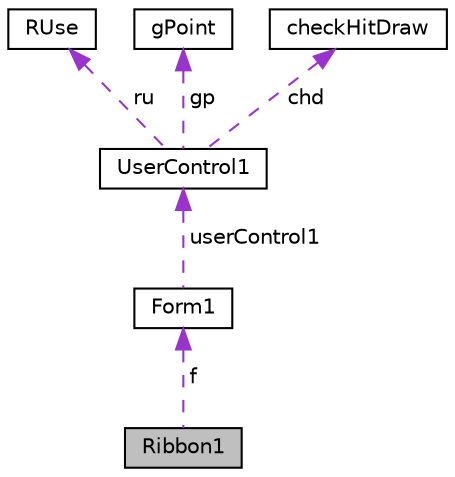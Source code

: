 digraph "Ribbon1"
{
 // LATEX_PDF_SIZE
  edge [fontname="Helvetica",fontsize="10",labelfontname="Helvetica",labelfontsize="10"];
  node [fontname="Helvetica",fontsize="10",shape=record];
  Node1 [label="Ribbon1",height=0.2,width=0.4,color="black", fillcolor="grey75", style="filled", fontcolor="black",tooltip="必要的設計工具變數。"];
  Node2 -> Node1 [dir="back",color="darkorchid3",fontsize="10",style="dashed",label=" f" ,fontname="Helvetica"];
  Node2 [label="Form1",height=0.2,width=0.4,color="black", fillcolor="white", style="filled",URL="$classviolet_1_1Form1.html",tooltip=" "];
  Node3 -> Node2 [dir="back",color="darkorchid3",fontsize="10",style="dashed",label=" userControl1" ,fontname="Helvetica"];
  Node3 [label="UserControl1",height=0.2,width=0.4,color="black", fillcolor="white", style="filled",URL="$classviolet_1_1UserControl1.html",tooltip="UserControl1"];
  Node4 -> Node3 [dir="back",color="darkorchid3",fontsize="10",style="dashed",label=" ru" ,fontname="Helvetica"];
  Node4 [label="RUse",height=0.2,width=0.4,color="black", fillcolor="white", style="filled",URL="$classShapeLib_1_1VShape_1_1RUse.html",tooltip=" "];
  Node5 -> Node3 [dir="back",color="darkorchid3",fontsize="10",style="dashed",label=" gp" ,fontname="Helvetica"];
  Node5 [label="gPoint",height=0.2,width=0.4,color="black", fillcolor="white", style="filled",URL="$classShapeLib_1_1VShape_1_1gPoint.html",tooltip=" "];
  Node6 -> Node3 [dir="back",color="darkorchid3",fontsize="10",style="dashed",label=" chd" ,fontname="Helvetica"];
  Node6 [label="checkHitDraw",height=0.2,width=0.4,color="black", fillcolor="white", style="filled",URL="$classShapeLib_1_1VShape_1_1checkHitDraw.html",tooltip=" "];
}
